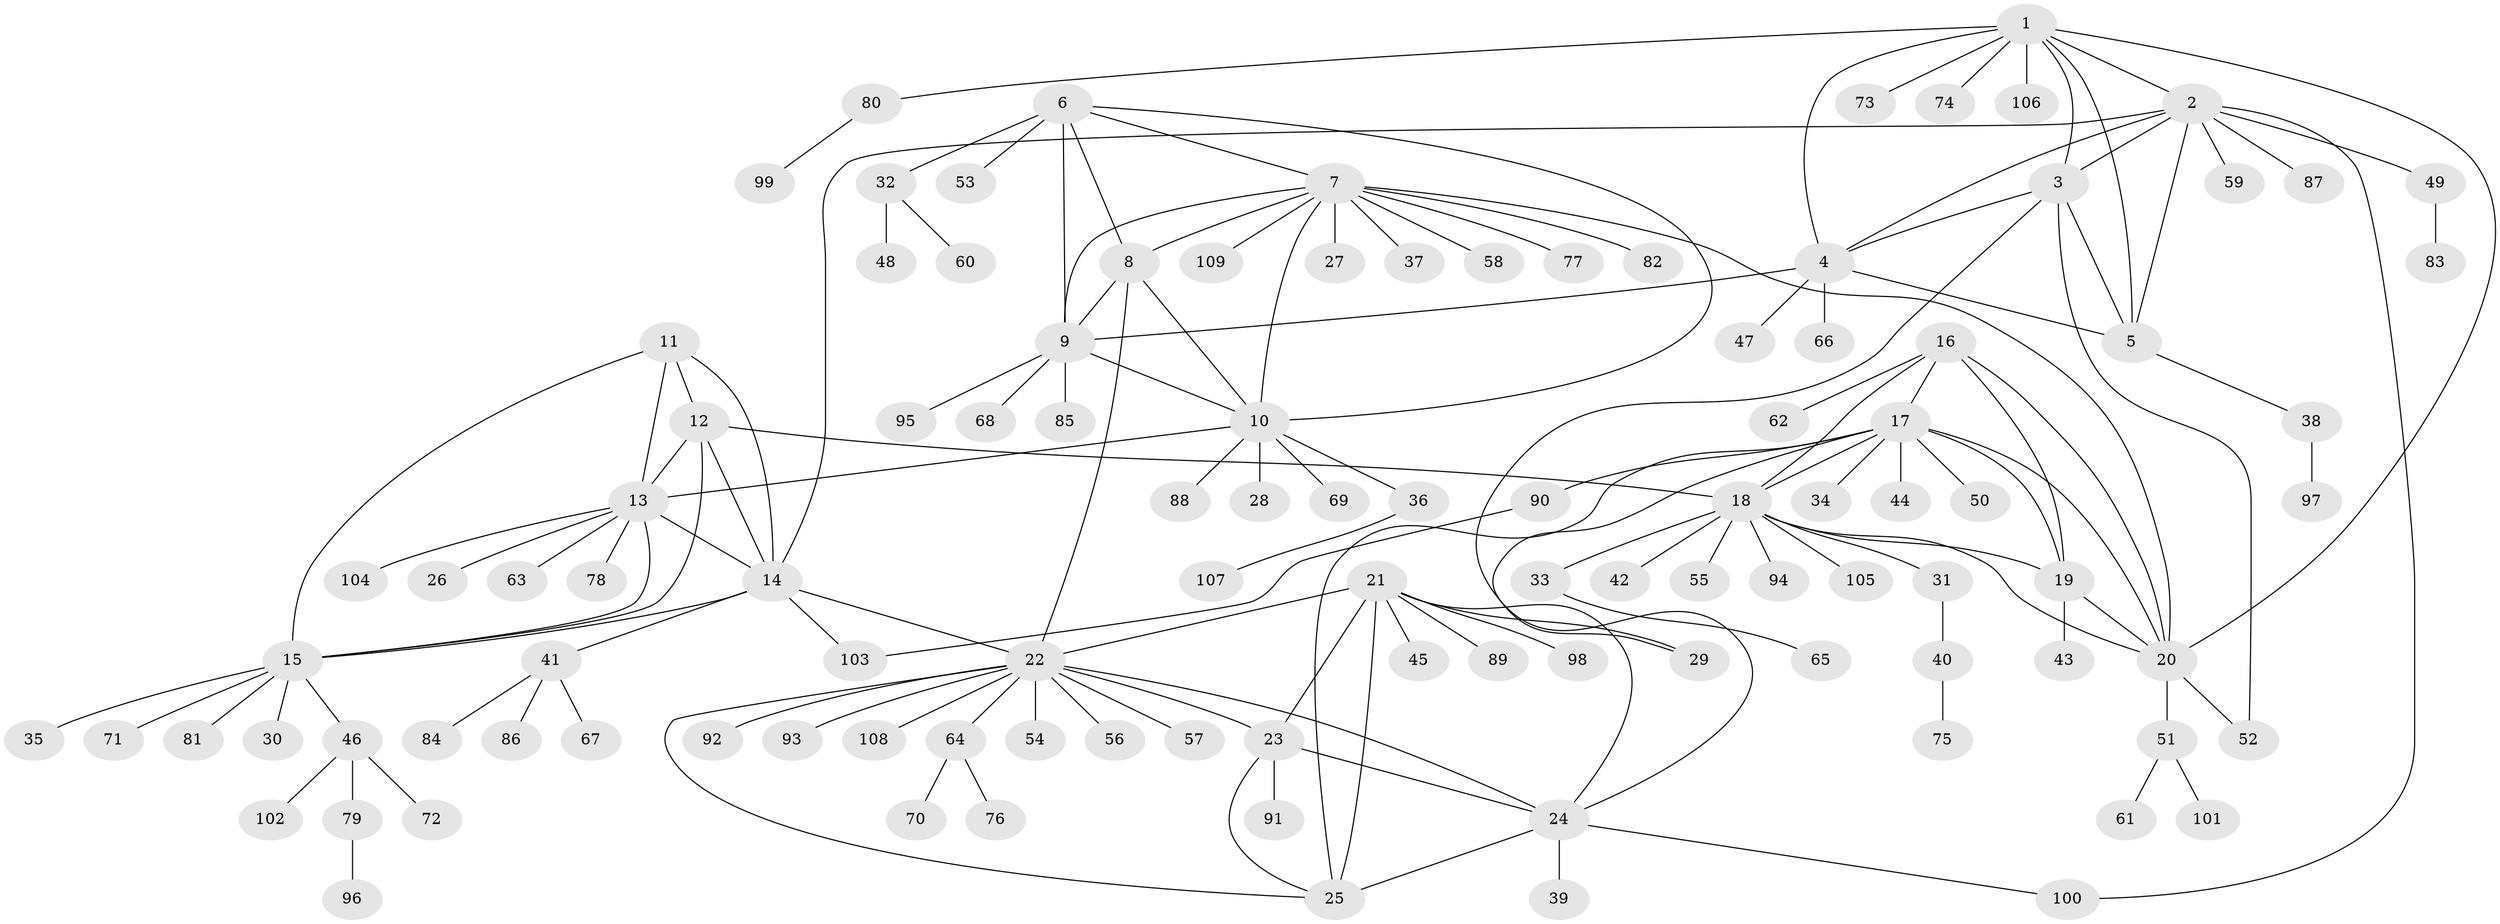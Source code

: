 // Generated by graph-tools (version 1.1) at 2025/37/03/09/25 02:37:24]
// undirected, 109 vertices, 148 edges
graph export_dot {
graph [start="1"]
  node [color=gray90,style=filled];
  1;
  2;
  3;
  4;
  5;
  6;
  7;
  8;
  9;
  10;
  11;
  12;
  13;
  14;
  15;
  16;
  17;
  18;
  19;
  20;
  21;
  22;
  23;
  24;
  25;
  26;
  27;
  28;
  29;
  30;
  31;
  32;
  33;
  34;
  35;
  36;
  37;
  38;
  39;
  40;
  41;
  42;
  43;
  44;
  45;
  46;
  47;
  48;
  49;
  50;
  51;
  52;
  53;
  54;
  55;
  56;
  57;
  58;
  59;
  60;
  61;
  62;
  63;
  64;
  65;
  66;
  67;
  68;
  69;
  70;
  71;
  72;
  73;
  74;
  75;
  76;
  77;
  78;
  79;
  80;
  81;
  82;
  83;
  84;
  85;
  86;
  87;
  88;
  89;
  90;
  91;
  92;
  93;
  94;
  95;
  96;
  97;
  98;
  99;
  100;
  101;
  102;
  103;
  104;
  105;
  106;
  107;
  108;
  109;
  1 -- 2;
  1 -- 3;
  1 -- 4;
  1 -- 5;
  1 -- 20;
  1 -- 73;
  1 -- 74;
  1 -- 80;
  1 -- 106;
  2 -- 3;
  2 -- 4;
  2 -- 5;
  2 -- 14;
  2 -- 49;
  2 -- 59;
  2 -- 87;
  2 -- 100;
  3 -- 4;
  3 -- 5;
  3 -- 24;
  3 -- 52;
  4 -- 5;
  4 -- 9;
  4 -- 47;
  4 -- 66;
  5 -- 38;
  6 -- 7;
  6 -- 8;
  6 -- 9;
  6 -- 10;
  6 -- 32;
  6 -- 53;
  7 -- 8;
  7 -- 9;
  7 -- 10;
  7 -- 20;
  7 -- 27;
  7 -- 37;
  7 -- 58;
  7 -- 77;
  7 -- 82;
  7 -- 109;
  8 -- 9;
  8 -- 10;
  8 -- 22;
  9 -- 10;
  9 -- 68;
  9 -- 85;
  9 -- 95;
  10 -- 13;
  10 -- 28;
  10 -- 36;
  10 -- 69;
  10 -- 88;
  11 -- 12;
  11 -- 13;
  11 -- 14;
  11 -- 15;
  12 -- 13;
  12 -- 14;
  12 -- 15;
  12 -- 18;
  13 -- 14;
  13 -- 15;
  13 -- 26;
  13 -- 63;
  13 -- 78;
  13 -- 104;
  14 -- 15;
  14 -- 22;
  14 -- 41;
  14 -- 103;
  15 -- 30;
  15 -- 35;
  15 -- 46;
  15 -- 71;
  15 -- 81;
  16 -- 17;
  16 -- 18;
  16 -- 19;
  16 -- 20;
  16 -- 62;
  17 -- 18;
  17 -- 19;
  17 -- 20;
  17 -- 25;
  17 -- 29;
  17 -- 34;
  17 -- 44;
  17 -- 50;
  17 -- 90;
  18 -- 19;
  18 -- 20;
  18 -- 31;
  18 -- 33;
  18 -- 42;
  18 -- 55;
  18 -- 94;
  18 -- 105;
  19 -- 20;
  19 -- 43;
  20 -- 51;
  20 -- 52;
  21 -- 22;
  21 -- 23;
  21 -- 24;
  21 -- 25;
  21 -- 29;
  21 -- 45;
  21 -- 89;
  21 -- 98;
  22 -- 23;
  22 -- 24;
  22 -- 25;
  22 -- 54;
  22 -- 56;
  22 -- 57;
  22 -- 64;
  22 -- 92;
  22 -- 93;
  22 -- 108;
  23 -- 24;
  23 -- 25;
  23 -- 91;
  24 -- 25;
  24 -- 39;
  24 -- 100;
  31 -- 40;
  32 -- 48;
  32 -- 60;
  33 -- 65;
  36 -- 107;
  38 -- 97;
  40 -- 75;
  41 -- 67;
  41 -- 84;
  41 -- 86;
  46 -- 72;
  46 -- 79;
  46 -- 102;
  49 -- 83;
  51 -- 61;
  51 -- 101;
  64 -- 70;
  64 -- 76;
  79 -- 96;
  80 -- 99;
  90 -- 103;
}
